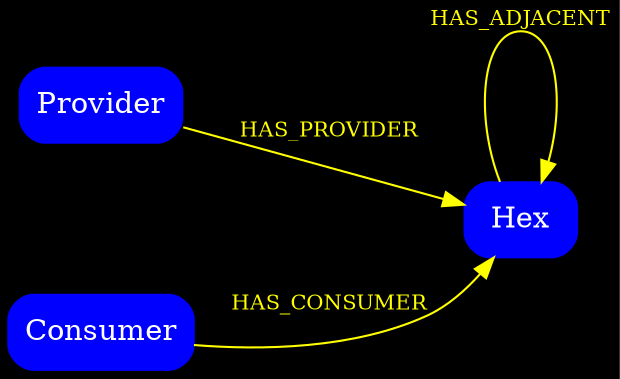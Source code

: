 digraph diag {
  node [shape=Mrecord, color=Blue, fillcolor=Blue, style=filled, fontcolor=white];
  edge [fontcolor=yellow, color=yellow,fontsize=10];
  bgcolor=black;
  nodesep=1.0;
  rankdir=LR;

  Provider [label="Provider"];
  Consumer [label="Consumer"];
  Hex [label="Hex"];

  Provider -> Hex [label=HAS_PROVIDER];
  Consumer -> Hex [label=HAS_CONSUMER];
  Hex -> Hex [label=HAS_ADJACENT];
}
